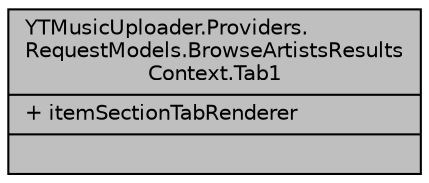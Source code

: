 digraph "YTMusicUploader.Providers.RequestModels.BrowseArtistsResultsContext.Tab1"
{
 // LATEX_PDF_SIZE
  edge [fontname="Helvetica",fontsize="10",labelfontname="Helvetica",labelfontsize="10"];
  node [fontname="Helvetica",fontsize="10",shape=record];
  Node1 [label="{YTMusicUploader.Providers.\lRequestModels.BrowseArtistsResults\lContext.Tab1\n|+ itemSectionTabRenderer\l|}",height=0.2,width=0.4,color="black", fillcolor="grey75", style="filled", fontcolor="black",tooltip=" "];
}
